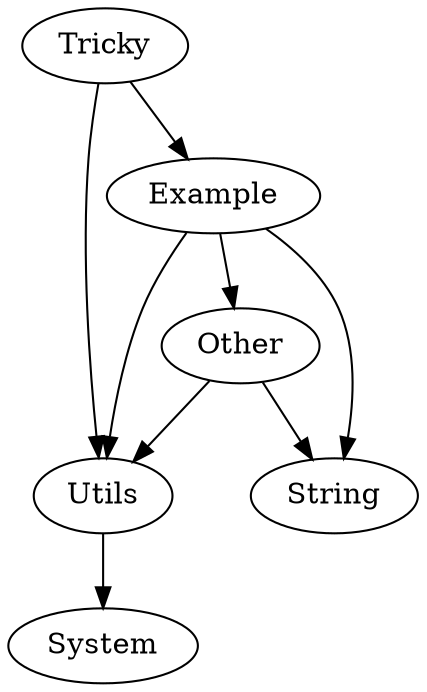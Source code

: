 digraph G {
Other -> Utils
Other -> String
Tricky -> Utils
Tricky -> Example
Utils -> System
Example -> Utils
Example -> String
Example -> Other
}